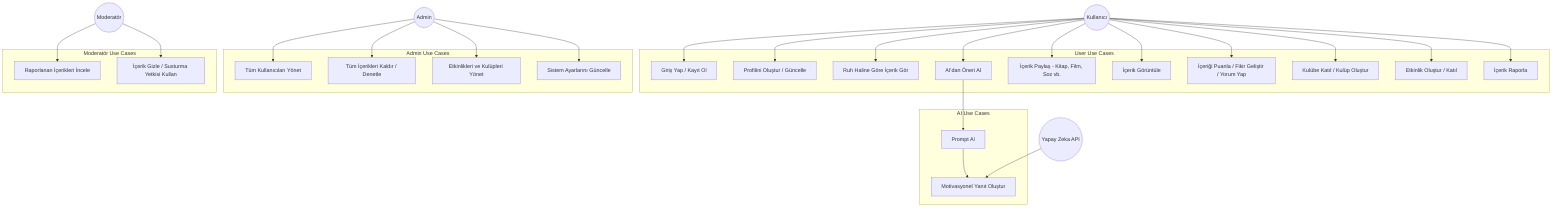%%{init: {'theme': 'default'}}%%
%% Use Case Diagram for Quick-library
graph TD
  actor1((Kullanıcı))
  actor2((Admin))
  actor3((Moderatör))
  actor4((Yapay Zeka API))

  subgraph User Use Cases
    A1[Giriş Yap / Kayıt Ol]
    A2[Profilini Oluştur / Güncelle]
    A3[Ruh Haline Göre İçerik Gör]
    A4[AI'dan Öneri Al]
    A5[İçerik Paylaş - Kitap, Film, Soz vb.]
    A6[İçerik Görüntüle]
    A7[İçeriği Puanla / Fikir Geliştir / Yorum Yap]
    A8[Kulübe Katıl / Kulüp Oluştur]
    A9[Etkinlik Oluştur / Katıl]
    A10[İçerik Raporla]
  end

  subgraph Admin Use Cases
    B1[Tüm Kullanıcıları Yönet]
    B2[Tüm İçerikleri Kaldır / Denetle]
    B3[Etkinlikleri ve Kulüpleri Yönet]
    B4[Sistem Ayarlarını Güncelle]
  end

  subgraph Moderatör Use Cases
    C1[Raporlanan İçerikleri İncele]
    C2[İçerik Gizle / Susturma Yetkisi Kullan]
  end

  subgraph AI Use Cases
    D1[Prompt Al]
    D2[Motivasyonel Yanıt Oluştur]
  end

  actor1 --> A1
  actor1 --> A2
  actor1 --> A3
  actor1 --> A4
  actor1 --> A5
  actor1 --> A6
  actor1 --> A7
  actor1 --> A8
  actor1 --> A9
  actor1 --> A10

  actor2 --> B1
  actor2 --> B2
  actor2 --> B3
  actor2 --> B4

  actor3 --> C1
  actor3 --> C2

  A4 --> D1
  D1 --> D2
  actor4 --> D2